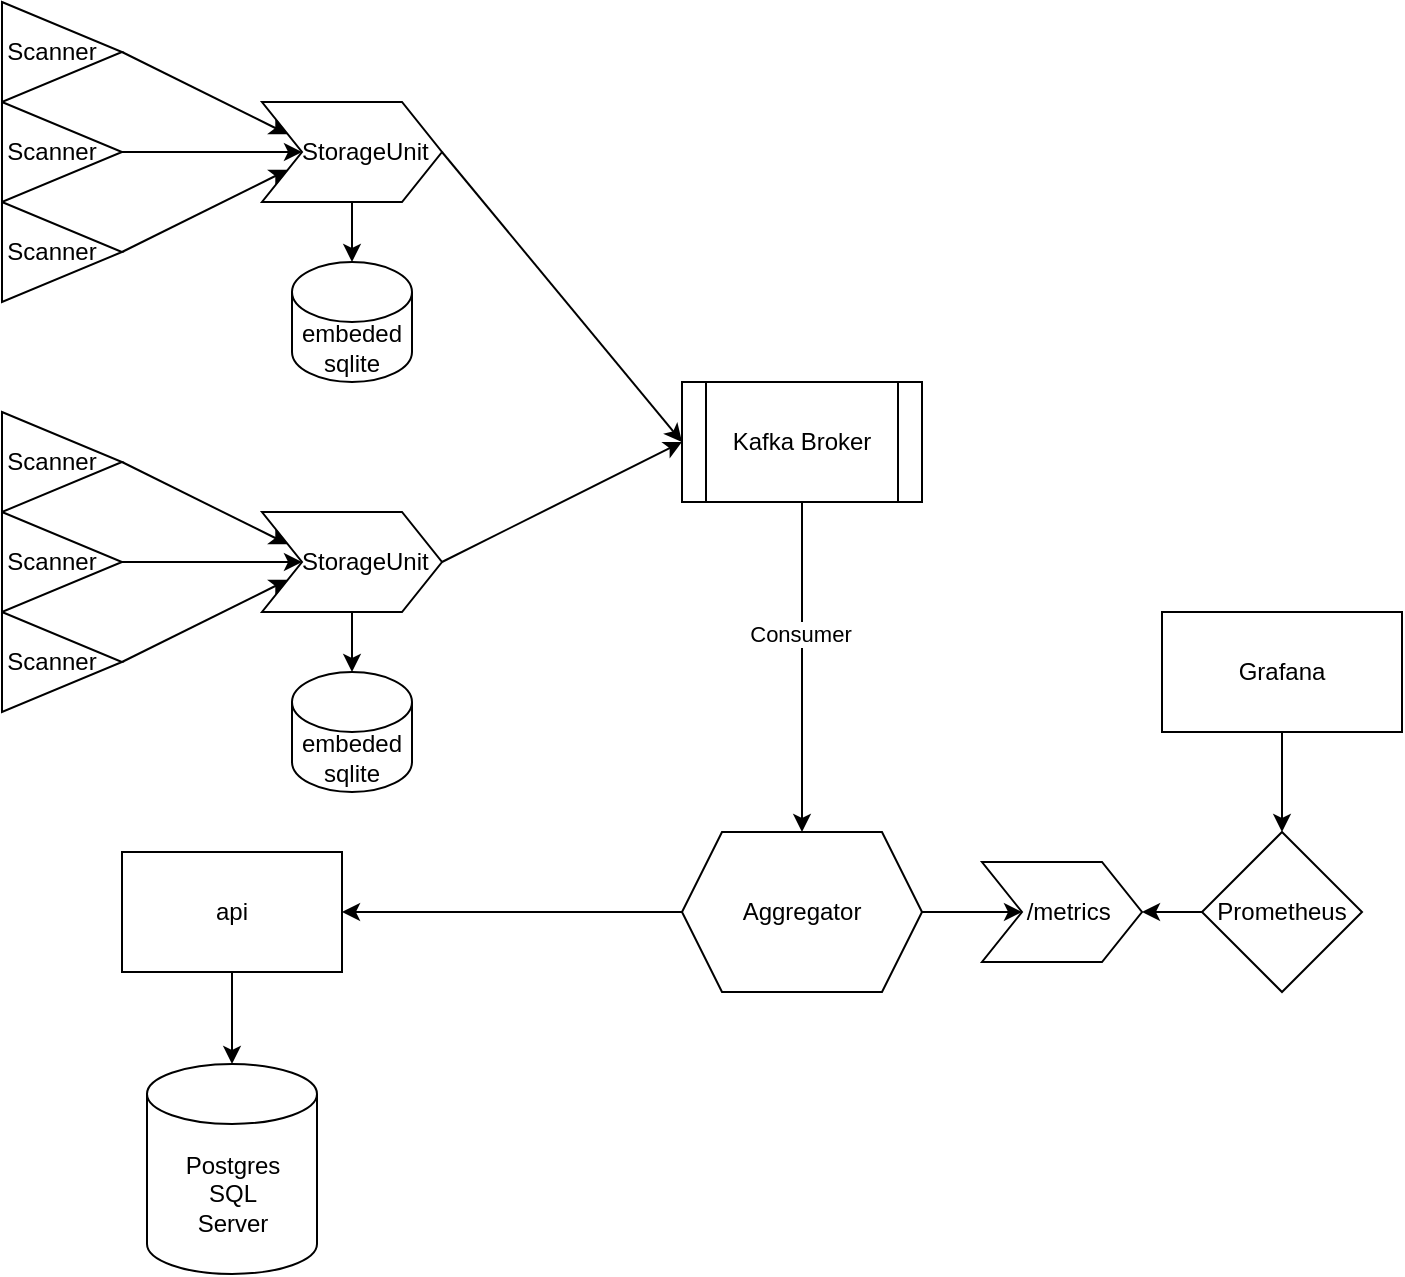 <mxfile>
    <diagram id="hDIZhFvY1GfsXkXQB2fM" name="Page-1">
        <mxGraphModel dx="976" dy="781" grid="1" gridSize="10" guides="1" tooltips="1" connect="1" arrows="1" fold="1" page="1" pageScale="1" pageWidth="827" pageHeight="1169" background="none" math="0" shadow="0">
            <root>
                <mxCell id="0"/>
                <mxCell id="1" parent="0"/>
                <mxCell id="10" style="edgeStyle=none;html=1;exitX=1;exitY=0.5;exitDx=0;exitDy=0;entryX=0;entryY=0.5;entryDx=0;entryDy=0;fontStyle=1;" parent="1" source="4" target="5" edge="1">
                    <mxGeometry relative="1" as="geometry"/>
                </mxCell>
                <mxCell id="56" style="edgeStyle=none;html=1;exitX=0.5;exitY=1;exitDx=0;exitDy=0;entryX=0.5;entryY=0;entryDx=0;entryDy=0;entryPerimeter=0;" parent="1" source="4" target="52" edge="1">
                    <mxGeometry relative="1" as="geometry"/>
                </mxCell>
                <mxCell id="4" value="&amp;nbsp; &amp;nbsp; StorageUnit" style="shape=step;perimeter=stepPerimeter;whiteSpace=wrap;html=1;fixedSize=1;" parent="1" vertex="1">
                    <mxGeometry x="230" y="270" width="90" height="50" as="geometry"/>
                </mxCell>
                <mxCell id="13" style="edgeStyle=none;html=1;exitX=0.5;exitY=1;exitDx=0;exitDy=0;fontStyle=1;entryX=0.5;entryY=0;entryDx=0;entryDy=0;" parent="1" source="5" target="16" edge="1">
                    <mxGeometry relative="1" as="geometry">
                        <mxPoint x="500" y="350" as="targetPoint"/>
                    </mxGeometry>
                </mxCell>
                <mxCell id="14" value="Consumer" style="edgeLabel;html=1;align=center;verticalAlign=middle;resizable=0;points=[];" parent="13" vertex="1" connectable="0">
                    <mxGeometry x="-0.204" y="-1" relative="1" as="geometry">
                        <mxPoint as="offset"/>
                    </mxGeometry>
                </mxCell>
                <mxCell id="5" value="Kafka Broker" style="shape=process;whiteSpace=wrap;html=1;backgroundOutline=1;" parent="1" vertex="1">
                    <mxGeometry x="440" y="205" width="120" height="60" as="geometry"/>
                </mxCell>
                <mxCell id="15" value="Postgres&lt;br&gt;SQL&lt;br&gt;Server" style="shape=cylinder3;whiteSpace=wrap;html=1;boundedLbl=1;backgroundOutline=1;size=15;" parent="1" vertex="1">
                    <mxGeometry x="172.5" y="546" width="85" height="105" as="geometry"/>
                </mxCell>
                <mxCell id="23" style="edgeStyle=none;html=1;exitX=1;exitY=0.5;exitDx=0;exitDy=0;entryX=0;entryY=0.5;entryDx=0;entryDy=0;fontStyle=1;" parent="1" source="16" target="24" edge="1">
                    <mxGeometry relative="1" as="geometry">
                        <mxPoint x="610" y="470" as="targetPoint"/>
                    </mxGeometry>
                </mxCell>
                <mxCell id="61" style="edgeStyle=none;html=1;exitX=0;exitY=0.5;exitDx=0;exitDy=0;entryX=1;entryY=0.5;entryDx=0;entryDy=0;" parent="1" source="16" target="22" edge="1">
                    <mxGeometry relative="1" as="geometry"/>
                </mxCell>
                <mxCell id="16" value="Aggregator" style="shape=hexagon;perimeter=hexagonPerimeter2;whiteSpace=wrap;html=1;fixedSize=1;" parent="1" vertex="1">
                    <mxGeometry x="440" y="430" width="120" height="80" as="geometry"/>
                </mxCell>
                <mxCell id="60" style="edgeStyle=none;html=1;exitX=0.5;exitY=1;exitDx=0;exitDy=0;entryX=0.5;entryY=0;entryDx=0;entryDy=0;entryPerimeter=0;" parent="1" source="22" target="15" edge="1">
                    <mxGeometry relative="1" as="geometry"/>
                </mxCell>
                <mxCell id="22" value="api" style="rounded=0;whiteSpace=wrap;html=1;" parent="1" vertex="1">
                    <mxGeometry x="160" y="440" width="110" height="60" as="geometry"/>
                </mxCell>
                <mxCell id="24" value="&amp;nbsp; /metrics" style="shape=step;perimeter=stepPerimeter;whiteSpace=wrap;html=1;fixedSize=1;" parent="1" vertex="1">
                    <mxGeometry x="590" y="445" width="80" height="50" as="geometry"/>
                </mxCell>
                <mxCell id="34" style="edgeStyle=none;html=1;exitX=0;exitY=0.5;exitDx=0;exitDy=0;fontStyle=1;" parent="1" source="33" target="24" edge="1">
                    <mxGeometry relative="1" as="geometry"/>
                </mxCell>
                <mxCell id="33" value="Prometheus" style="rhombus;whiteSpace=wrap;html=1;" parent="1" vertex="1">
                    <mxGeometry x="700" y="430" width="80" height="80" as="geometry"/>
                </mxCell>
                <mxCell id="38" style="edgeStyle=none;html=1;entryX=0.5;entryY=0;entryDx=0;entryDy=0;fontStyle=1;" parent="1" source="37" target="33" edge="1">
                    <mxGeometry relative="1" as="geometry"/>
                </mxCell>
                <mxCell id="37" value="Grafana" style="rounded=0;whiteSpace=wrap;html=1;" parent="1" vertex="1">
                    <mxGeometry x="680" y="320" width="120" height="60" as="geometry"/>
                </mxCell>
                <mxCell id="45" style="edgeStyle=none;html=1;exitX=1;exitY=0.5;exitDx=0;exitDy=0;entryX=0;entryY=0.25;entryDx=0;entryDy=0;fontStyle=1;" parent="1" source="39" target="4" edge="1">
                    <mxGeometry relative="1" as="geometry"/>
                </mxCell>
                <mxCell id="39" value="Scanner&amp;nbsp; &amp;nbsp;" style="triangle;whiteSpace=wrap;html=1;" parent="1" vertex="1">
                    <mxGeometry x="100" y="220" width="60" height="50" as="geometry"/>
                </mxCell>
                <mxCell id="44" style="edgeStyle=none;html=1;exitX=1;exitY=0.5;exitDx=0;exitDy=0;fontStyle=1;entryX=0;entryY=0.5;entryDx=0;entryDy=0;" parent="1" source="40" target="4" edge="1">
                    <mxGeometry relative="1" as="geometry">
                        <mxPoint x="210" y="290" as="targetPoint"/>
                    </mxGeometry>
                </mxCell>
                <mxCell id="40" value="Scanner&amp;nbsp; &amp;nbsp;" style="triangle;whiteSpace=wrap;html=1;" parent="1" vertex="1">
                    <mxGeometry x="100" y="270" width="60" height="50" as="geometry"/>
                </mxCell>
                <mxCell id="48" style="edgeStyle=none;html=1;exitX=1;exitY=0.5;exitDx=0;exitDy=0;entryX=0;entryY=0.75;entryDx=0;entryDy=0;" parent="1" source="42" target="4" edge="1">
                    <mxGeometry relative="1" as="geometry"/>
                </mxCell>
                <mxCell id="42" value="Scanner&amp;nbsp; &amp;nbsp;" style="triangle;whiteSpace=wrap;html=1;" parent="1" vertex="1">
                    <mxGeometry x="100" y="320" width="60" height="50" as="geometry"/>
                </mxCell>
                <mxCell id="52" value="embeded&lt;br&gt;sqlite" style="shape=cylinder3;whiteSpace=wrap;html=1;boundedLbl=1;backgroundOutline=1;size=15;" parent="1" vertex="1">
                    <mxGeometry x="245" y="350" width="60" height="60" as="geometry"/>
                </mxCell>
                <mxCell id="62" style="edgeStyle=none;html=1;exitX=0.5;exitY=1;exitDx=0;exitDy=0;entryX=0.5;entryY=0;entryDx=0;entryDy=0;entryPerimeter=0;" edge="1" parent="1" source="63" target="70">
                    <mxGeometry relative="1" as="geometry"/>
                </mxCell>
                <mxCell id="71" style="edgeStyle=none;html=1;exitX=1;exitY=0.5;exitDx=0;exitDy=0;entryX=0;entryY=0.5;entryDx=0;entryDy=0;" edge="1" parent="1" source="63" target="5">
                    <mxGeometry relative="1" as="geometry"/>
                </mxCell>
                <mxCell id="63" value="&amp;nbsp; &amp;nbsp; StorageUnit" style="shape=step;perimeter=stepPerimeter;whiteSpace=wrap;html=1;fixedSize=1;" vertex="1" parent="1">
                    <mxGeometry x="230" y="65" width="90" height="50" as="geometry"/>
                </mxCell>
                <mxCell id="64" style="edgeStyle=none;html=1;exitX=1;exitY=0.5;exitDx=0;exitDy=0;entryX=0;entryY=0.25;entryDx=0;entryDy=0;fontStyle=1;" edge="1" parent="1" source="65" target="63">
                    <mxGeometry relative="1" as="geometry"/>
                </mxCell>
                <mxCell id="65" value="Scanner&amp;nbsp; &amp;nbsp;" style="triangle;whiteSpace=wrap;html=1;" vertex="1" parent="1">
                    <mxGeometry x="100" y="15" width="60" height="50" as="geometry"/>
                </mxCell>
                <mxCell id="66" style="edgeStyle=none;html=1;exitX=1;exitY=0.5;exitDx=0;exitDy=0;fontStyle=1;entryX=0;entryY=0.5;entryDx=0;entryDy=0;" edge="1" parent="1" source="67" target="63">
                    <mxGeometry relative="1" as="geometry">
                        <mxPoint x="210" y="85" as="targetPoint"/>
                    </mxGeometry>
                </mxCell>
                <mxCell id="67" value="Scanner&amp;nbsp; &amp;nbsp;" style="triangle;whiteSpace=wrap;html=1;" vertex="1" parent="1">
                    <mxGeometry x="100" y="65" width="60" height="50" as="geometry"/>
                </mxCell>
                <mxCell id="68" style="edgeStyle=none;html=1;exitX=1;exitY=0.5;exitDx=0;exitDy=0;entryX=0;entryY=0.75;entryDx=0;entryDy=0;" edge="1" parent="1" source="69" target="63">
                    <mxGeometry relative="1" as="geometry"/>
                </mxCell>
                <mxCell id="69" value="Scanner&amp;nbsp; &amp;nbsp;" style="triangle;whiteSpace=wrap;html=1;" vertex="1" parent="1">
                    <mxGeometry x="100" y="115" width="60" height="50" as="geometry"/>
                </mxCell>
                <mxCell id="70" value="embeded&lt;br&gt;sqlite" style="shape=cylinder3;whiteSpace=wrap;html=1;boundedLbl=1;backgroundOutline=1;size=15;" vertex="1" parent="1">
                    <mxGeometry x="245" y="145" width="60" height="60" as="geometry"/>
                </mxCell>
            </root>
        </mxGraphModel>
    </diagram>
</mxfile>